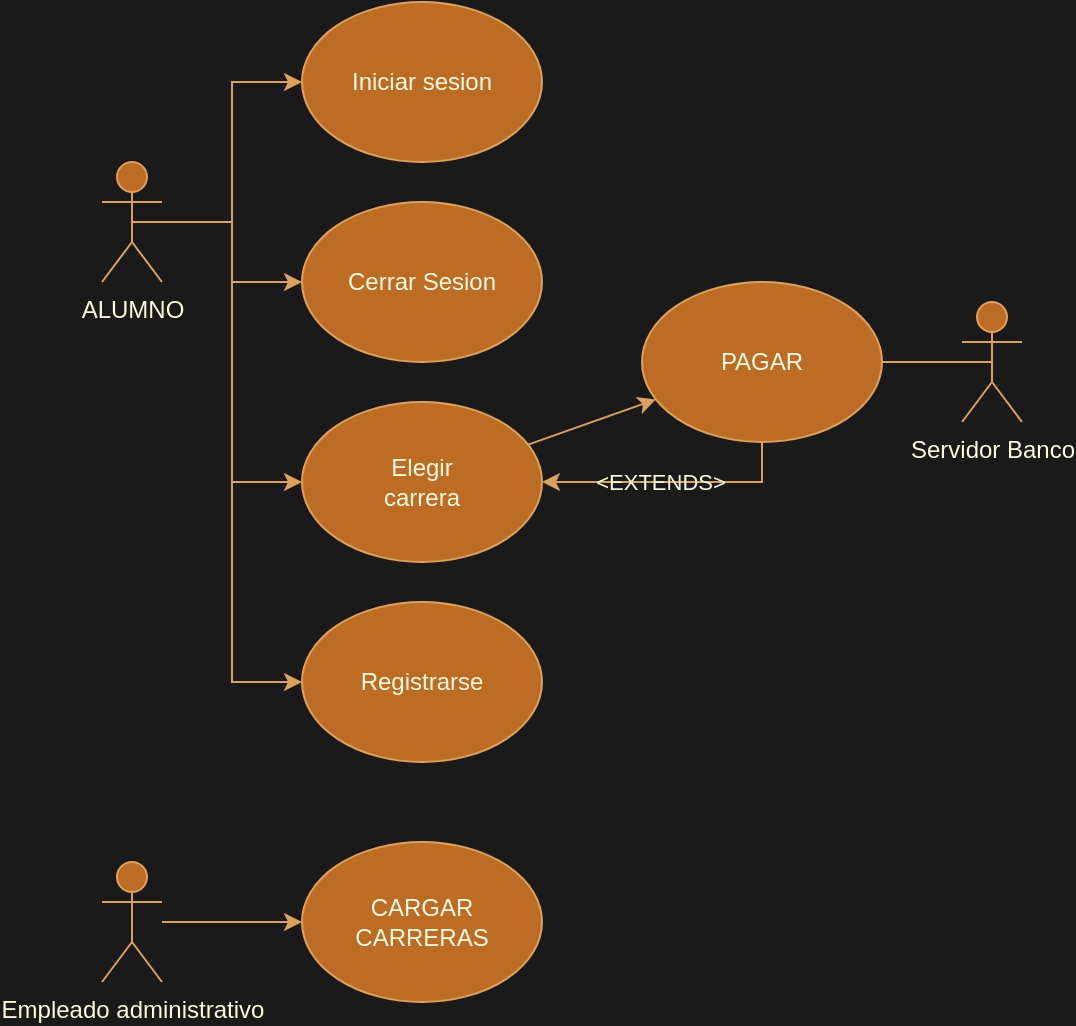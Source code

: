 <mxfile version="22.0.4" type="device">
  <diagram name="Página-1" id="QTjBklRx3TVHTYZwXEr7">
    <mxGraphModel dx="1249" dy="651" grid="1" gridSize="10" guides="1" tooltips="1" connect="1" arrows="1" fold="1" page="1" pageScale="1" pageWidth="827" pageHeight="1169" background="#1A1A1A" math="0" shadow="0">
      <root>
        <mxCell id="0" />
        <mxCell id="1" parent="0" />
        <mxCell id="9JBbTwRGRQHnodbVDRrB-12" style="edgeStyle=orthogonalEdgeStyle;rounded=0;orthogonalLoop=1;jettySize=auto;html=1;exitX=0.5;exitY=0.5;exitDx=0;exitDy=0;exitPerimeter=0;labelBackgroundColor=none;strokeColor=#DDA15E;fontColor=default;" edge="1" parent="1" source="9JBbTwRGRQHnodbVDRrB-1" target="9JBbTwRGRQHnodbVDRrB-4">
          <mxGeometry relative="1" as="geometry" />
        </mxCell>
        <mxCell id="9JBbTwRGRQHnodbVDRrB-13" style="edgeStyle=orthogonalEdgeStyle;rounded=0;orthogonalLoop=1;jettySize=auto;html=1;labelBackgroundColor=none;strokeColor=#DDA15E;fontColor=default;" edge="1" parent="1" source="9JBbTwRGRQHnodbVDRrB-1" target="9JBbTwRGRQHnodbVDRrB-5">
          <mxGeometry relative="1" as="geometry" />
        </mxCell>
        <mxCell id="9JBbTwRGRQHnodbVDRrB-14" style="edgeStyle=orthogonalEdgeStyle;rounded=0;orthogonalLoop=1;jettySize=auto;html=1;entryX=0;entryY=0.5;entryDx=0;entryDy=0;labelBackgroundColor=none;strokeColor=#DDA15E;fontColor=default;" edge="1" parent="1" source="9JBbTwRGRQHnodbVDRrB-1" target="9JBbTwRGRQHnodbVDRrB-6">
          <mxGeometry relative="1" as="geometry">
            <mxPoint x="125" y="240" as="targetPoint" />
          </mxGeometry>
        </mxCell>
        <mxCell id="9JBbTwRGRQHnodbVDRrB-25" style="edgeStyle=orthogonalEdgeStyle;rounded=0;orthogonalLoop=1;jettySize=auto;html=1;entryX=0;entryY=0.5;entryDx=0;entryDy=0;labelBackgroundColor=none;strokeColor=#DDA15E;fontColor=default;" edge="1" parent="1" source="9JBbTwRGRQHnodbVDRrB-1" target="9JBbTwRGRQHnodbVDRrB-23">
          <mxGeometry relative="1" as="geometry" />
        </mxCell>
        <mxCell id="9JBbTwRGRQHnodbVDRrB-1" value="ALUMNO" style="shape=umlActor;verticalLabelPosition=bottom;verticalAlign=top;html=1;outlineConnect=0;labelBackgroundColor=none;fillColor=#BC6C25;strokeColor=#DDA15E;fontColor=#FEFAE0;" vertex="1" parent="1">
          <mxGeometry x="90" y="80" width="30" height="60" as="geometry" />
        </mxCell>
        <mxCell id="9JBbTwRGRQHnodbVDRrB-10" style="edgeStyle=orthogonalEdgeStyle;rounded=0;orthogonalLoop=1;jettySize=auto;html=1;labelBackgroundColor=none;strokeColor=#DDA15E;fontColor=default;" edge="1" parent="1" source="9JBbTwRGRQHnodbVDRrB-2" target="9JBbTwRGRQHnodbVDRrB-9">
          <mxGeometry relative="1" as="geometry" />
        </mxCell>
        <mxCell id="9JBbTwRGRQHnodbVDRrB-2" value="Empleado administrativo&lt;br&gt;" style="shape=umlActor;verticalLabelPosition=bottom;verticalAlign=top;html=1;outlineConnect=0;labelBackgroundColor=none;fillColor=#BC6C25;strokeColor=#DDA15E;fontColor=#FEFAE0;" vertex="1" parent="1">
          <mxGeometry x="90" y="430" width="30" height="60" as="geometry" />
        </mxCell>
        <mxCell id="9JBbTwRGRQHnodbVDRrB-3" value="Servidor Banco" style="shape=umlActor;verticalLabelPosition=bottom;verticalAlign=top;html=1;outlineConnect=0;labelBackgroundColor=none;fillColor=#BC6C25;strokeColor=#DDA15E;fontColor=#FEFAE0;" vertex="1" parent="1">
          <mxGeometry x="520" y="150" width="30" height="60" as="geometry" />
        </mxCell>
        <mxCell id="9JBbTwRGRQHnodbVDRrB-4" value="Iniciar sesion" style="ellipse;whiteSpace=wrap;html=1;labelBackgroundColor=none;fillColor=#BC6C25;strokeColor=#DDA15E;fontColor=#FEFAE0;" vertex="1" parent="1">
          <mxGeometry x="190" width="120" height="80" as="geometry" />
        </mxCell>
        <mxCell id="9JBbTwRGRQHnodbVDRrB-5" value="Cerrar Sesion" style="ellipse;whiteSpace=wrap;html=1;labelBackgroundColor=none;fillColor=#BC6C25;strokeColor=#DDA15E;fontColor=#FEFAE0;" vertex="1" parent="1">
          <mxGeometry x="190" y="100" width="120" height="80" as="geometry" />
        </mxCell>
        <mxCell id="9JBbTwRGRQHnodbVDRrB-6" value="" style="ellipse;whiteSpace=wrap;html=1;labelBackgroundColor=none;fillColor=#BC6C25;strokeColor=#DDA15E;fontColor=#FEFAE0;" vertex="1" parent="1">
          <mxGeometry x="190" y="200" width="120" height="80" as="geometry" />
        </mxCell>
        <mxCell id="9JBbTwRGRQHnodbVDRrB-15" style="edgeStyle=orthogonalEdgeStyle;rounded=0;orthogonalLoop=1;jettySize=auto;html=1;labelBackgroundColor=none;strokeColor=#DDA15E;fontColor=default;" edge="1" parent="1" source="9JBbTwRGRQHnodbVDRrB-8" target="9JBbTwRGRQHnodbVDRrB-6">
          <mxGeometry relative="1" as="geometry">
            <Array as="points">
              <mxPoint x="420" y="240" />
            </Array>
          </mxGeometry>
        </mxCell>
        <mxCell id="9JBbTwRGRQHnodbVDRrB-29" value="&amp;lt;EXTENDS&amp;gt;" style="edgeLabel;html=1;align=center;verticalAlign=middle;resizable=0;points=[];labelBackgroundColor=none;fontColor=#FEFAE0;" vertex="1" connectable="0" parent="9JBbTwRGRQHnodbVDRrB-15">
          <mxGeometry x="0.094" relative="1" as="geometry">
            <mxPoint as="offset" />
          </mxGeometry>
        </mxCell>
        <mxCell id="9JBbTwRGRQHnodbVDRrB-8" value="PAGAR" style="ellipse;whiteSpace=wrap;html=1;labelBackgroundColor=none;fillColor=#BC6C25;strokeColor=#DDA15E;fontColor=#FEFAE0;" vertex="1" parent="1">
          <mxGeometry x="360" y="140" width="120" height="80" as="geometry" />
        </mxCell>
        <mxCell id="9JBbTwRGRQHnodbVDRrB-9" value="CARGAR CARRERAS" style="ellipse;whiteSpace=wrap;html=1;labelBackgroundColor=none;fillColor=#BC6C25;strokeColor=#DDA15E;fontColor=#FEFAE0;" vertex="1" parent="1">
          <mxGeometry x="190" y="420" width="120" height="80" as="geometry" />
        </mxCell>
        <mxCell id="9JBbTwRGRQHnodbVDRrB-21" value="Elegir carrera" style="text;html=1;strokeColor=none;fillColor=none;align=center;verticalAlign=middle;whiteSpace=wrap;rounded=0;labelBackgroundColor=none;fontColor=#FEFAE0;" vertex="1" parent="1">
          <mxGeometry x="220" y="225" width="60" height="30" as="geometry" />
        </mxCell>
        <mxCell id="9JBbTwRGRQHnodbVDRrB-23" value="" style="ellipse;whiteSpace=wrap;html=1;labelBackgroundColor=none;fillColor=#BC6C25;strokeColor=#DDA15E;fontColor=#FEFAE0;" vertex="1" parent="1">
          <mxGeometry x="190" y="300" width="120" height="80" as="geometry" />
        </mxCell>
        <mxCell id="9JBbTwRGRQHnodbVDRrB-24" value="Registrarse" style="text;html=1;strokeColor=none;fillColor=none;align=center;verticalAlign=middle;whiteSpace=wrap;rounded=0;labelBackgroundColor=none;fontColor=#FEFAE0;" vertex="1" parent="1">
          <mxGeometry x="220" y="325" width="60" height="30" as="geometry" />
        </mxCell>
        <mxCell id="9JBbTwRGRQHnodbVDRrB-27" value="" style="endArrow=classic;html=1;rounded=0;labelBackgroundColor=none;strokeColor=#DDA15E;fontColor=default;" edge="1" parent="1" source="9JBbTwRGRQHnodbVDRrB-6" target="9JBbTwRGRQHnodbVDRrB-8">
          <mxGeometry width="50" height="50" relative="1" as="geometry">
            <mxPoint x="230" y="210" as="sourcePoint" />
            <mxPoint x="280" y="160" as="targetPoint" />
          </mxGeometry>
        </mxCell>
        <mxCell id="9JBbTwRGRQHnodbVDRrB-30" value="" style="endArrow=none;html=1;rounded=0;entryX=0.5;entryY=0.5;entryDx=0;entryDy=0;entryPerimeter=0;exitX=1;exitY=0.5;exitDx=0;exitDy=0;labelBackgroundColor=none;strokeColor=#DDA15E;fontColor=default;" edge="1" parent="1" source="9JBbTwRGRQHnodbVDRrB-8" target="9JBbTwRGRQHnodbVDRrB-3">
          <mxGeometry width="50" height="50" relative="1" as="geometry">
            <mxPoint x="230" y="210" as="sourcePoint" />
            <mxPoint x="280" y="160" as="targetPoint" />
          </mxGeometry>
        </mxCell>
      </root>
    </mxGraphModel>
  </diagram>
</mxfile>
